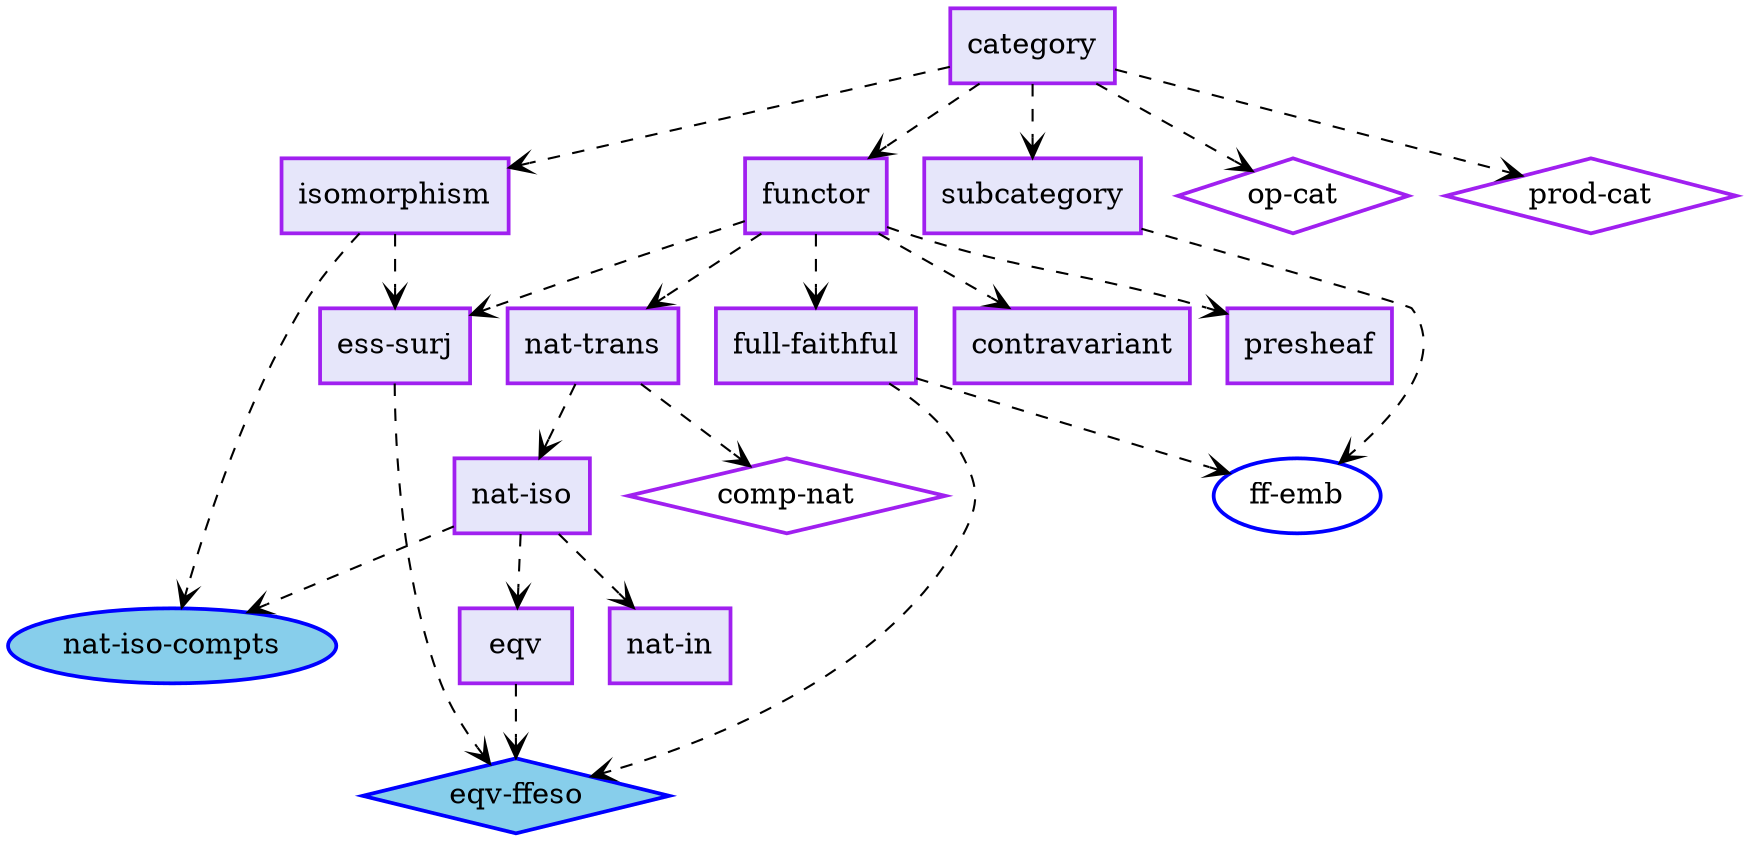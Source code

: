 strict digraph "" {
	graph [bgcolor=transparent];
	node [label="\N",
		penwidth=1.8
	];
	edge [arrowhead=vee];
	"defn:category"	[color=Purple,
		fillcolor=Lavender,
		label=category,
		shape=box,
		style=filled];
	"defn:isomorphism"	[color=Purple,
		fillcolor=Lavender,
		label=isomorphism,
		shape=box,
		style=filled];
	"defn:category" -> "defn:isomorphism"	[style=dashed];
	"constn:op-cat"	[color=Purple,
		fillcolor=White,
		label="op-cat",
		shape=diamond,
		style=filled];
	"defn:category" -> "constn:op-cat"	[style=dashed];
	"constn:prod-cat"	[color=Purple,
		fillcolor=White,
		label="prod-cat",
		shape=diamond,
		style=filled];
	"defn:category" -> "constn:prod-cat"	[style=dashed];
	"defn:functor"	[color=Purple,
		fillcolor=Lavender,
		label=functor,
		shape=box,
		style=filled];
	"defn:category" -> "defn:functor"	[style=dashed];
	"defn:subcategory"	[color=Purple,
		fillcolor=Lavender,
		label=subcategory,
		shape=box,
		style=filled];
	"defn:category" -> "defn:subcategory"	[style=dashed];
	"lemma:nat-iso-compts"	[color=Blue,
		fillcolor=SkyBlue,
		label="nat-iso-compts",
		shape=ellipse,
		style=filled];
	"defn:isomorphism" -> "lemma:nat-iso-compts"	[style=dashed];
	"defn:ess-surj"	[color=Purple,
		fillcolor=Lavender,
		label="ess-surj",
		shape=box,
		style=filled];
	"defn:isomorphism" -> "defn:ess-surj"	[style=dashed];
	"defn:functor" -> "defn:ess-surj"	[style=dashed];
	"defn:nat-trans"	[color=Purple,
		fillcolor=Lavender,
		label="nat-trans",
		shape=box,
		style=filled];
	"defn:functor" -> "defn:nat-trans"	[style=dashed];
	"defn:contravariant"	[color=Purple,
		fillcolor=Lavender,
		label=contravariant,
		shape=box,
		style=filled];
	"defn:functor" -> "defn:contravariant"	[style=dashed];
	"defn:presheaf"	[color=Purple,
		fillcolor=Lavender,
		label=presheaf,
		shape=box,
		style=filled];
	"defn:functor" -> "defn:presheaf"	[style=dashed];
	"defn:full-faithful"	[color=Purple,
		fillcolor=Lavender,
		label="full-faithful",
		shape=box,
		style=filled];
	"defn:functor" -> "defn:full-faithful"	[style=dashed];
	"cor:ff-emb"	[color=Blue,
		fillcolor=White,
		label="ff-emb",
		shape=ellipse,
		style=filled];
	"defn:subcategory" -> "cor:ff-emb"	[style=dashed];
	"propn:eqv-ffeso"	[color=Blue,
		fillcolor=SkyBlue,
		label="eqv-ffeso",
		shape=diamond,
		style=filled];
	"defn:ess-surj" -> "propn:eqv-ffeso"	[style=dashed];
	"constn:comp-nat"	[color=Purple,
		fillcolor=White,
		label="comp-nat",
		shape=diamond,
		style=filled];
	"defn:nat-trans" -> "constn:comp-nat"	[style=dashed];
	"defn:nat-iso"	[color=Purple,
		fillcolor=Lavender,
		label="nat-iso",
		shape=box,
		style=filled];
	"defn:nat-trans" -> "defn:nat-iso"	[style=dashed];
	"defn:full-faithful" -> "cor:ff-emb"	[style=dashed];
	"defn:full-faithful" -> "propn:eqv-ffeso"	[style=dashed];
	"defn:nat-iso" -> "lemma:nat-iso-compts"	[style=dashed];
	"defn:nat-in"	[color=Purple,
		fillcolor=Lavender,
		label="nat-in",
		shape=box,
		style=filled];
	"defn:nat-iso" -> "defn:nat-in"	[style=dashed];
	"defn:eqv"	[color=Purple,
		fillcolor=Lavender,
		label=eqv,
		shape=box,
		style=filled];
	"defn:nat-iso" -> "defn:eqv"	[style=dashed];
	"defn:eqv" -> "propn:eqv-ffeso"	[style=dashed];
}
